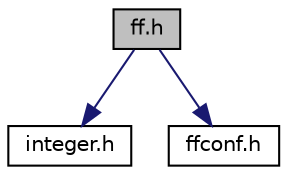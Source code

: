 digraph "ff.h"
{
 // LATEX_PDF_SIZE
  edge [fontname="Helvetica",fontsize="10",labelfontname="Helvetica",labelfontsize="10"];
  node [fontname="Helvetica",fontsize="10",shape=record];
  Node1 [label="ff.h",height=0.2,width=0.4,color="black", fillcolor="grey75", style="filled", fontcolor="black",tooltip=" "];
  Node1 -> Node2 [color="midnightblue",fontsize="10",style="solid",fontname="Helvetica"];
  Node2 [label="integer.h",height=0.2,width=0.4,color="black", fillcolor="white", style="filled",URL="$d6/d3d/integer_8h.html",tooltip=" "];
  Node1 -> Node3 [color="midnightblue",fontsize="10",style="solid",fontname="Helvetica"];
  Node3 [label="ffconf.h",height=0.2,width=0.4,color="black", fillcolor="white", style="filled",URL="$de/d51/ffconf_8h.html",tooltip=" "];
}
